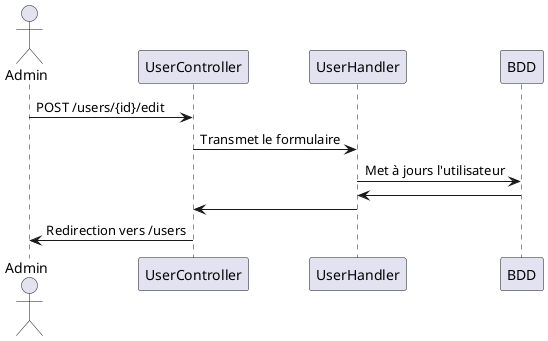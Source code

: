@startuml

actor Admin
participant UserController
participant UserHandler
participant BDD

Admin -> UserController : POST /users/{id}/edit
UserController -> UserHandler : Transmet le formulaire
UserHandler -> BDD : Met à jours l'utilisateur
BDD -> UserHandler :
UserHandler -> UserController
UserController -> Admin : Redirection vers /users

@enduml
